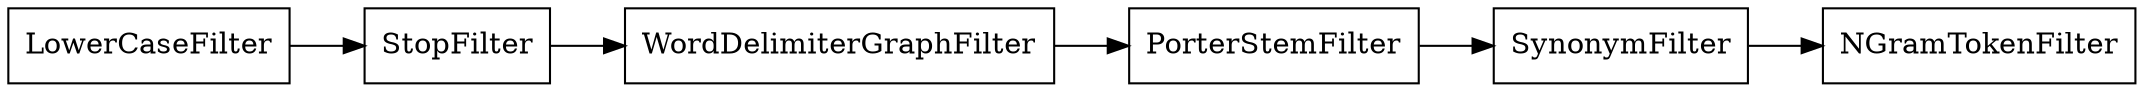 digraph G {
 	rankdir=LR
	node [shape=box]
	a [label="LowerCaseFilter"]
	b [label="StopFilter"]
	c [label="WordDelimiterGraphFilter"]
	d [label="PorterStemFilter"]
	e [label="SynonymFilter"]
	f [label="NGramTokenFilter"]
	
	a -> b -> c -> d -> e -> f
}
